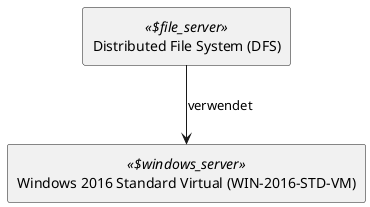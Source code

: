 @startuml


skinparam monochrome true
skinparam componentStyle uml2



show stereotype

rectangle Distributed__F_File__F_System__F___N_DFS__O_ as "Distributed File System (DFS)" <<$file_server>> {
}

rectangle Windows__F_2016__F_Standard__F_Virtual__F___N_WIN__S_2016__S_STD__S_VM__O_ as "Windows 2016 Standard Virtual (WIN-2016-STD-VM)" <<$windows_server>> {
}
Distributed__F_File__F_System__F___N_DFS__O_ -down-> Windows__F_2016__F_Standard__F_Virtual__F___N_WIN__S_2016__S_STD__S_VM__O_ : verwendet 

' Begin Protected Region [[layouting]]

' End Protected Region   [[layouting]]

@enduml
' Actifsource ID=[dc5bfacd-eaac-11e8-88d3-bfc6b992bdec,2b22f3bb-0e1a-11e9-8b4c-f9aec93d8b56,Hash]

